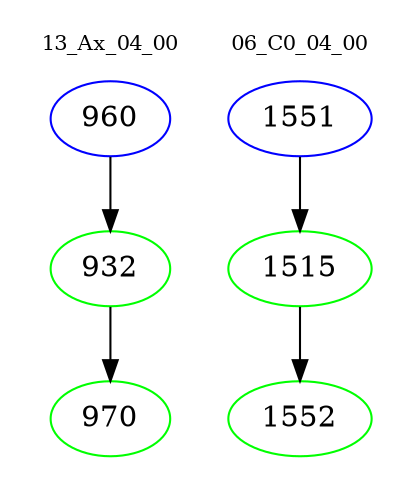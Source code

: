 digraph{
subgraph cluster_0 {
color = white
label = "13_Ax_04_00";
fontsize=10;
T0_960 [label="960", color="blue"]
T0_960 -> T0_932 [color="black"]
T0_932 [label="932", color="green"]
T0_932 -> T0_970 [color="black"]
T0_970 [label="970", color="green"]
}
subgraph cluster_1 {
color = white
label = "06_C0_04_00";
fontsize=10;
T1_1551 [label="1551", color="blue"]
T1_1551 -> T1_1515 [color="black"]
T1_1515 [label="1515", color="green"]
T1_1515 -> T1_1552 [color="black"]
T1_1552 [label="1552", color="green"]
}
}

